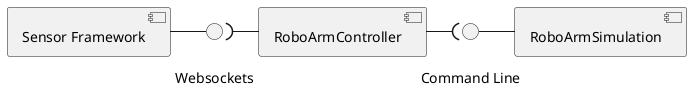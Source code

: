 @startuml


component "Sensor Framework" as SensorFramework

interface "\nWebsockets" as SensorInterface
SensorFramework - SensorInterface

component "RoboArmController"
SensorInterface )- RoboArmController

component RoboArmSimulation

interface "\nCommand Line" as RoboArmInterface
RoboArmController -( RoboArmInterface
RoboArmInterface - RoboArmSimulation



@enduml